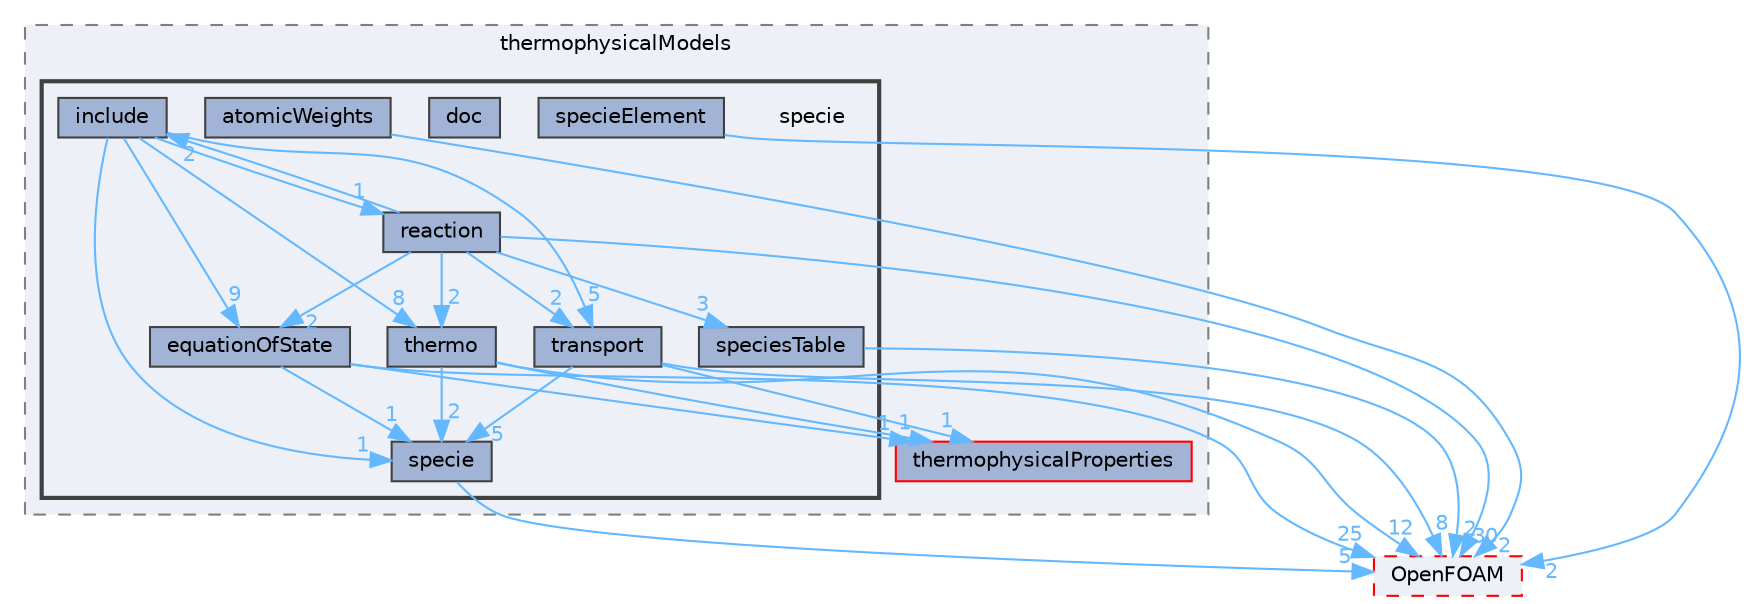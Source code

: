digraph "src/thermophysicalModels/specie"
{
 // LATEX_PDF_SIZE
  bgcolor="transparent";
  edge [fontname=Helvetica,fontsize=10,labelfontname=Helvetica,labelfontsize=10];
  node [fontname=Helvetica,fontsize=10,shape=box,height=0.2,width=0.4];
  compound=true
  subgraph clusterdir_2778d089ec5c4f66810b11f753867003 {
    graph [ bgcolor="#edf0f7", pencolor="grey50", label="thermophysicalModels", fontname=Helvetica,fontsize=10 style="filled,dashed", URL="dir_2778d089ec5c4f66810b11f753867003.html",tooltip=""]
  dir_e18d608ec106eacfb005ee36ef0e1b8f [label="thermophysicalProperties", fillcolor="#a2b4d6", color="red", style="filled", URL="dir_e18d608ec106eacfb005ee36ef0e1b8f.html",tooltip=""];
  subgraph clusterdir_5c4bf53b114f4c9237cd4ef0431fc9bd {
    graph [ bgcolor="#edf0f7", pencolor="grey25", label="", fontname=Helvetica,fontsize=10 style="filled,bold", URL="dir_5c4bf53b114f4c9237cd4ef0431fc9bd.html",tooltip=""]
    dir_5c4bf53b114f4c9237cd4ef0431fc9bd [shape=plaintext, label="specie"];
  dir_9050c3d6a2aedde2c1f0b48a98e2f4d3 [label="atomicWeights", fillcolor="#a2b4d6", color="grey25", style="filled", URL="dir_9050c3d6a2aedde2c1f0b48a98e2f4d3.html",tooltip=""];
  dir_ec83af7def04926c68e4a52b61eefdec [label="doc", fillcolor="#a2b4d6", color="grey25", style="filled", URL="dir_ec83af7def04926c68e4a52b61eefdec.html",tooltip=""];
  dir_f6178c4a32c891ac3a18c9e9fb558e23 [label="equationOfState", fillcolor="#a2b4d6", color="grey25", style="filled", URL="dir_f6178c4a32c891ac3a18c9e9fb558e23.html",tooltip=""];
  dir_b55d228163c0a2e873957eb688462e1f [label="include", fillcolor="#a2b4d6", color="grey25", style="filled", URL="dir_b55d228163c0a2e873957eb688462e1f.html",tooltip=""];
  dir_8e22d7bb5211f38d4629fa6608cf6410 [label="reaction", fillcolor="#a2b4d6", color="grey25", style="filled", URL="dir_8e22d7bb5211f38d4629fa6608cf6410.html",tooltip=""];
  dir_0a4039949b5e30fbb8957147ecb4e7fe [label="specie", fillcolor="#a2b4d6", color="grey25", style="filled", URL="dir_0a4039949b5e30fbb8957147ecb4e7fe.html",tooltip=""];
  dir_fee404501bf8b83e659f7df4daea8ccb [label="specieElement", fillcolor="#a2b4d6", color="grey25", style="filled", URL="dir_fee404501bf8b83e659f7df4daea8ccb.html",tooltip=""];
  dir_874ecbf2f65adcc3f0ab67ba498d7ed4 [label="speciesTable", fillcolor="#a2b4d6", color="grey25", style="filled", URL="dir_874ecbf2f65adcc3f0ab67ba498d7ed4.html",tooltip=""];
  dir_52d55d2fbf4a26d00084c41bddaf4722 [label="thermo", fillcolor="#a2b4d6", color="grey25", style="filled", URL="dir_52d55d2fbf4a26d00084c41bddaf4722.html",tooltip=""];
  dir_c33051a76953a582918a8b8685a5d648 [label="transport", fillcolor="#a2b4d6", color="grey25", style="filled", URL="dir_c33051a76953a582918a8b8685a5d648.html",tooltip=""];
  }
  }
  dir_c5473ff19b20e6ec4dfe5c310b3778a8 [label="OpenFOAM", fillcolor="#edf0f7", color="red", style="filled,dashed", URL="dir_c5473ff19b20e6ec4dfe5c310b3778a8.html",tooltip=""];
  dir_9050c3d6a2aedde2c1f0b48a98e2f4d3->dir_c5473ff19b20e6ec4dfe5c310b3778a8 [headlabel="2", labeldistance=1.5 headhref="dir_000161_002695.html" href="dir_000161_002695.html" color="steelblue1" fontcolor="steelblue1"];
  dir_f6178c4a32c891ac3a18c9e9fb558e23->dir_c5473ff19b20e6ec4dfe5c310b3778a8 [headlabel="25", labeldistance=1.5 headhref="dir_001174_002695.html" href="dir_001174_002695.html" color="steelblue1" fontcolor="steelblue1"];
  dir_f6178c4a32c891ac3a18c9e9fb558e23->dir_e18d608ec106eacfb005ee36ef0e1b8f [headlabel="1", labeldistance=1.5 headhref="dir_001174_004023.html" href="dir_001174_004023.html" color="steelblue1" fontcolor="steelblue1"];
  dir_f6178c4a32c891ac3a18c9e9fb558e23->dir_0a4039949b5e30fbb8957147ecb4e7fe [headlabel="1", labeldistance=1.5 headhref="dir_001174_003684.html" href="dir_001174_003684.html" color="steelblue1" fontcolor="steelblue1"];
  dir_b55d228163c0a2e873957eb688462e1f->dir_0a4039949b5e30fbb8957147ecb4e7fe [headlabel="1", labeldistance=1.5 headhref="dir_001808_003684.html" href="dir_001808_003684.html" color="steelblue1" fontcolor="steelblue1"];
  dir_b55d228163c0a2e873957eb688462e1f->dir_52d55d2fbf4a26d00084c41bddaf4722 [headlabel="8", labeldistance=1.5 headhref="dir_001808_004004.html" href="dir_001808_004004.html" color="steelblue1" fontcolor="steelblue1"];
  dir_b55d228163c0a2e873957eb688462e1f->dir_8e22d7bb5211f38d4629fa6608cf6410 [headlabel="1", labeldistance=1.5 headhref="dir_001808_003233.html" href="dir_001808_003233.html" color="steelblue1" fontcolor="steelblue1"];
  dir_b55d228163c0a2e873957eb688462e1f->dir_c33051a76953a582918a8b8685a5d648 [headlabel="5", labeldistance=1.5 headhref="dir_001808_004110.html" href="dir_001808_004110.html" color="steelblue1" fontcolor="steelblue1"];
  dir_b55d228163c0a2e873957eb688462e1f->dir_f6178c4a32c891ac3a18c9e9fb558e23 [headlabel="9", labeldistance=1.5 headhref="dir_001808_001174.html" href="dir_001808_001174.html" color="steelblue1" fontcolor="steelblue1"];
  dir_8e22d7bb5211f38d4629fa6608cf6410->dir_c5473ff19b20e6ec4dfe5c310b3778a8 [headlabel="30", labeldistance=1.5 headhref="dir_003233_002695.html" href="dir_003233_002695.html" color="steelblue1" fontcolor="steelblue1"];
  dir_8e22d7bb5211f38d4629fa6608cf6410->dir_874ecbf2f65adcc3f0ab67ba498d7ed4 [headlabel="3", labeldistance=1.5 headhref="dir_003233_003689.html" href="dir_003233_003689.html" color="steelblue1" fontcolor="steelblue1"];
  dir_8e22d7bb5211f38d4629fa6608cf6410->dir_b55d228163c0a2e873957eb688462e1f [headlabel="2", labeldistance=1.5 headhref="dir_003233_001808.html" href="dir_003233_001808.html" color="steelblue1" fontcolor="steelblue1"];
  dir_8e22d7bb5211f38d4629fa6608cf6410->dir_c33051a76953a582918a8b8685a5d648 [headlabel="2", labeldistance=1.5 headhref="dir_003233_004110.html" href="dir_003233_004110.html" color="steelblue1" fontcolor="steelblue1"];
  dir_8e22d7bb5211f38d4629fa6608cf6410->dir_52d55d2fbf4a26d00084c41bddaf4722 [headlabel="2", labeldistance=1.5 headhref="dir_003233_004004.html" href="dir_003233_004004.html" color="steelblue1" fontcolor="steelblue1"];
  dir_8e22d7bb5211f38d4629fa6608cf6410->dir_f6178c4a32c891ac3a18c9e9fb558e23 [headlabel="2", labeldistance=1.5 headhref="dir_003233_001174.html" href="dir_003233_001174.html" color="steelblue1" fontcolor="steelblue1"];
  dir_0a4039949b5e30fbb8957147ecb4e7fe->dir_c5473ff19b20e6ec4dfe5c310b3778a8 [headlabel="5", labeldistance=1.5 headhref="dir_003684_002695.html" href="dir_003684_002695.html" color="steelblue1" fontcolor="steelblue1"];
  dir_fee404501bf8b83e659f7df4daea8ccb->dir_c5473ff19b20e6ec4dfe5c310b3778a8 [headlabel="2", labeldistance=1.5 headhref="dir_003685_002695.html" href="dir_003685_002695.html" color="steelblue1" fontcolor="steelblue1"];
  dir_874ecbf2f65adcc3f0ab67ba498d7ed4->dir_c5473ff19b20e6ec4dfe5c310b3778a8 [headlabel="2", labeldistance=1.5 headhref="dir_003689_002695.html" href="dir_003689_002695.html" color="steelblue1" fontcolor="steelblue1"];
  dir_52d55d2fbf4a26d00084c41bddaf4722->dir_0a4039949b5e30fbb8957147ecb4e7fe [headlabel="2", labeldistance=1.5 headhref="dir_004004_003684.html" href="dir_004004_003684.html" color="steelblue1" fontcolor="steelblue1"];
  dir_52d55d2fbf4a26d00084c41bddaf4722->dir_c5473ff19b20e6ec4dfe5c310b3778a8 [headlabel="12", labeldistance=1.5 headhref="dir_004004_002695.html" href="dir_004004_002695.html" color="steelblue1" fontcolor="steelblue1"];
  dir_52d55d2fbf4a26d00084c41bddaf4722->dir_e18d608ec106eacfb005ee36ef0e1b8f [headlabel="1", labeldistance=1.5 headhref="dir_004004_004023.html" href="dir_004004_004023.html" color="steelblue1" fontcolor="steelblue1"];
  dir_c33051a76953a582918a8b8685a5d648->dir_0a4039949b5e30fbb8957147ecb4e7fe [headlabel="5", labeldistance=1.5 headhref="dir_004110_003684.html" href="dir_004110_003684.html" color="steelblue1" fontcolor="steelblue1"];
  dir_c33051a76953a582918a8b8685a5d648->dir_c5473ff19b20e6ec4dfe5c310b3778a8 [headlabel="8", labeldistance=1.5 headhref="dir_004110_002695.html" href="dir_004110_002695.html" color="steelblue1" fontcolor="steelblue1"];
  dir_c33051a76953a582918a8b8685a5d648->dir_e18d608ec106eacfb005ee36ef0e1b8f [headlabel="1", labeldistance=1.5 headhref="dir_004110_004023.html" href="dir_004110_004023.html" color="steelblue1" fontcolor="steelblue1"];
}

